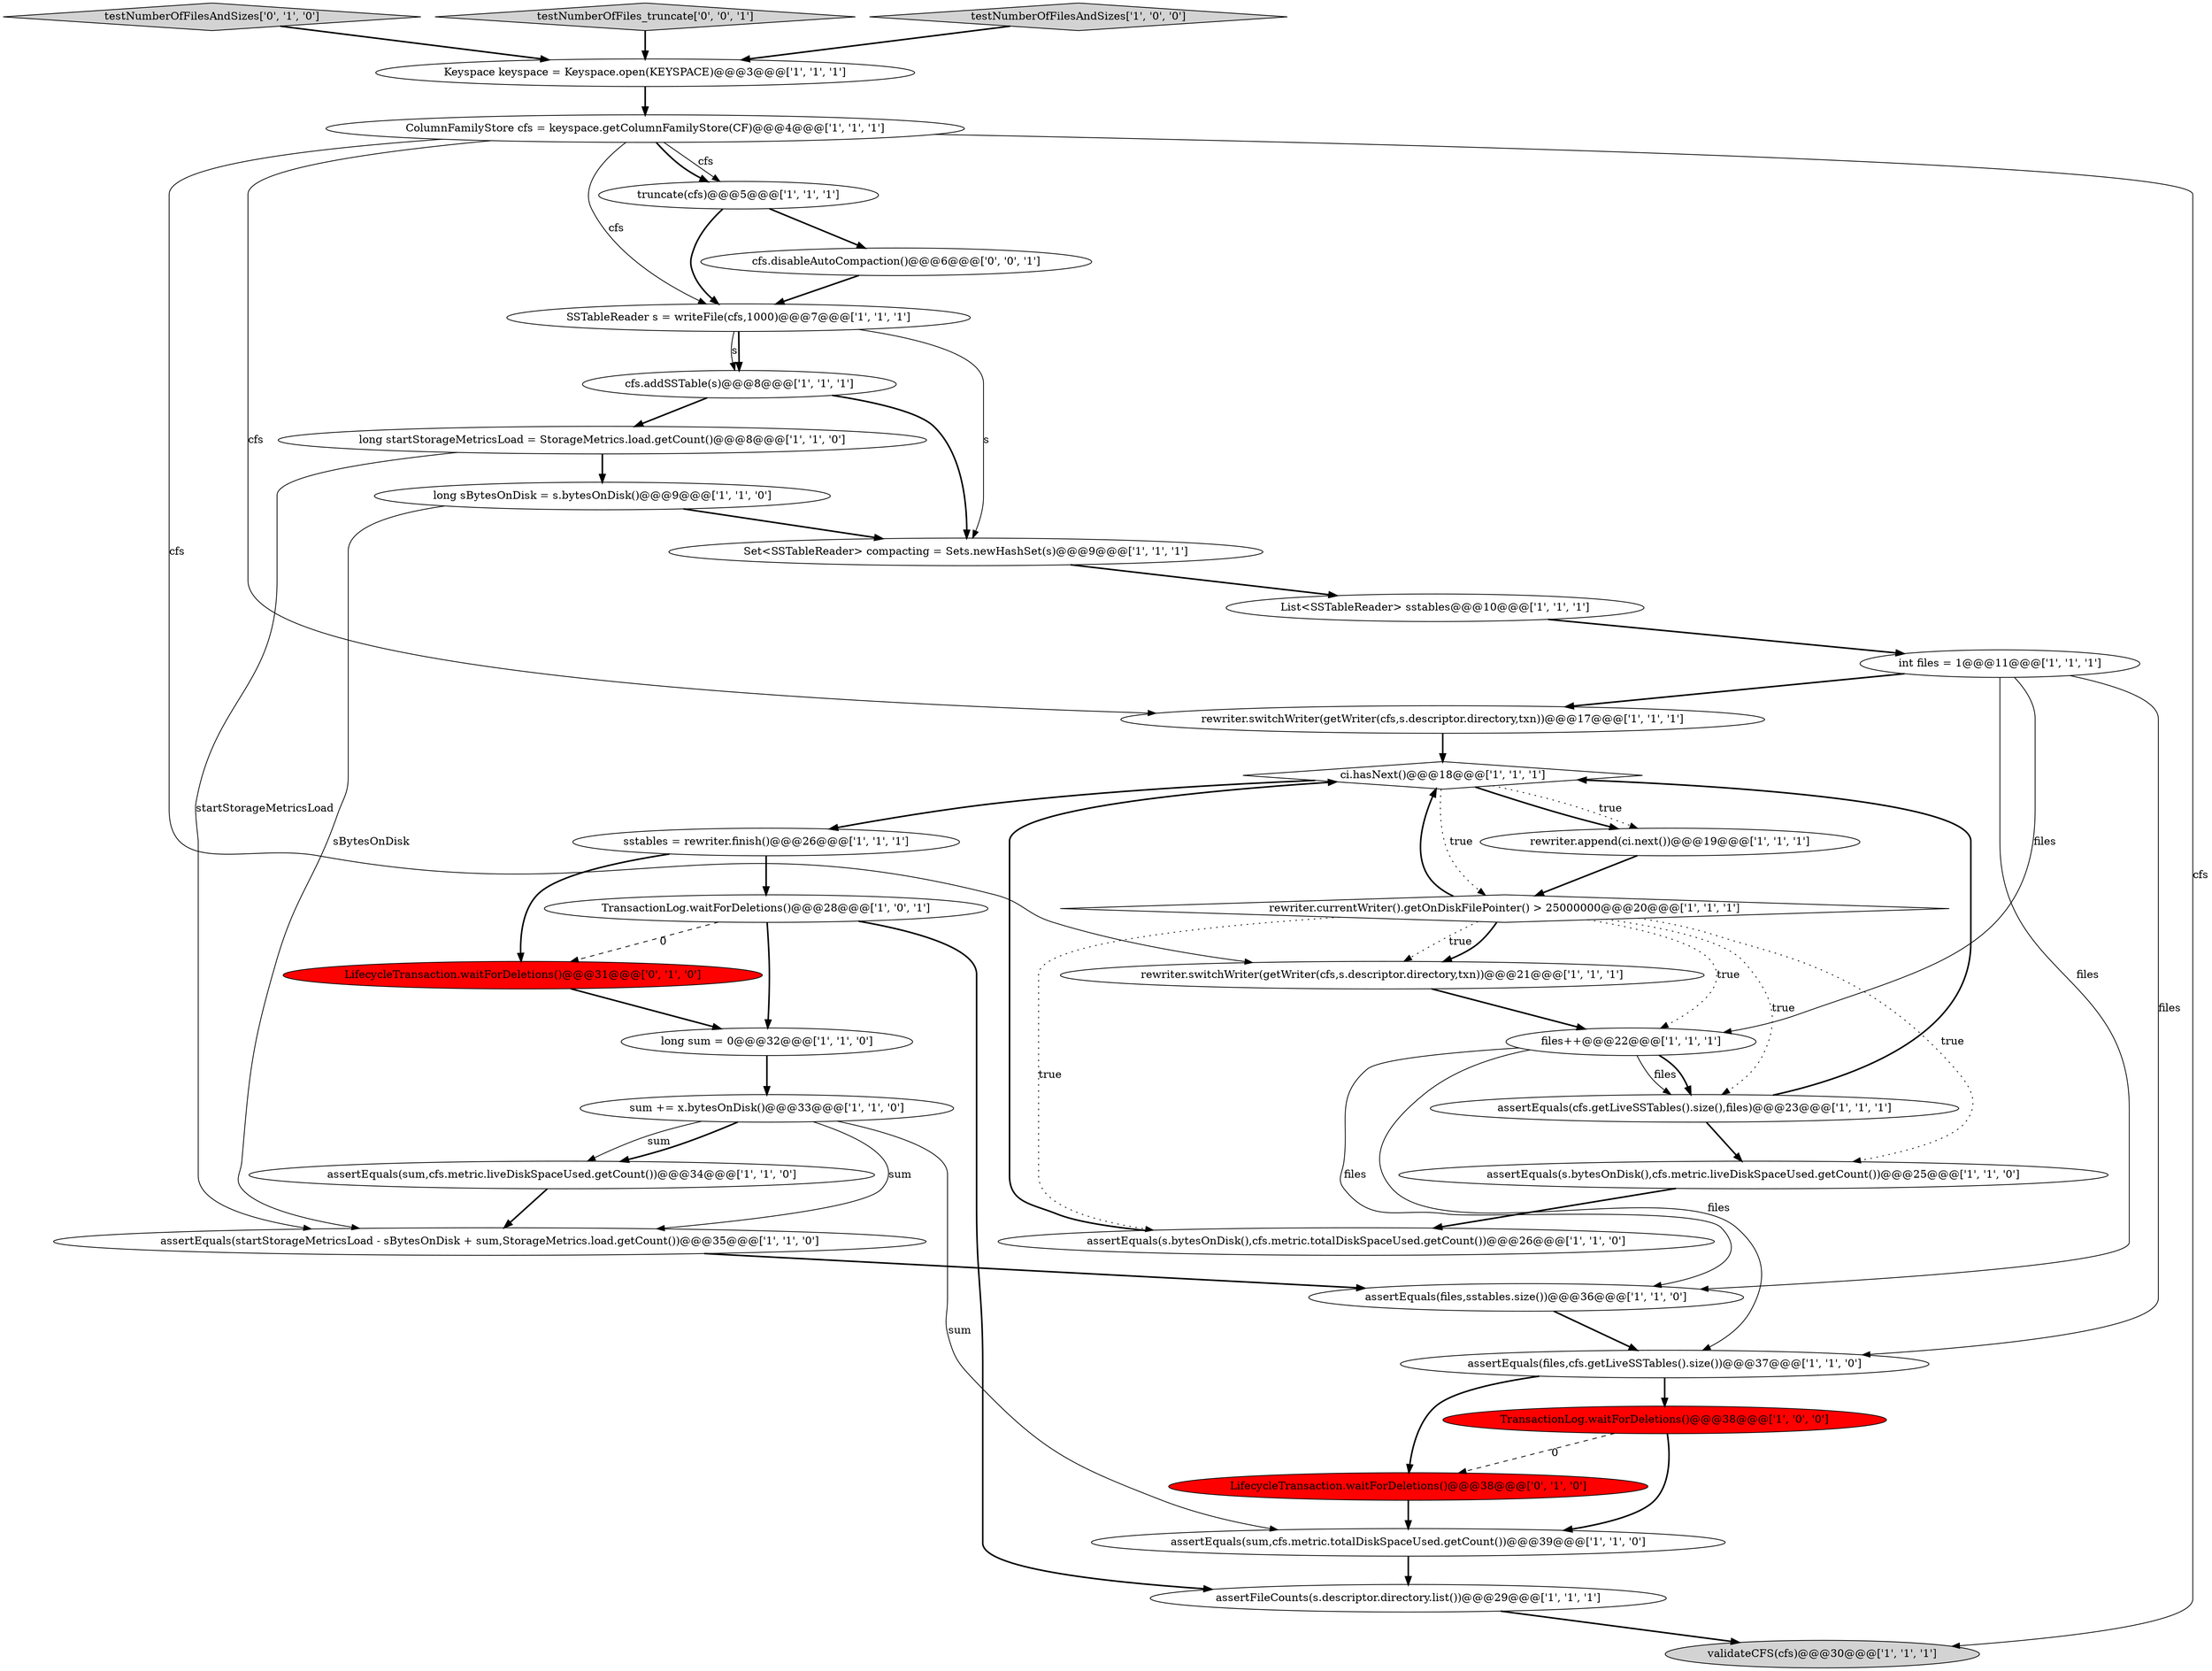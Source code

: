 digraph {
7 [style = filled, label = "cfs.addSSTable(s)@@@8@@@['1', '1', '1']", fillcolor = white, shape = ellipse image = "AAA0AAABBB1BBB"];
18 [style = filled, label = "rewriter.switchWriter(getWriter(cfs,s.descriptor.directory,txn))@@@17@@@['1', '1', '1']", fillcolor = white, shape = ellipse image = "AAA0AAABBB1BBB"];
29 [style = filled, label = "truncate(cfs)@@@5@@@['1', '1', '1']", fillcolor = white, shape = ellipse image = "AAA0AAABBB1BBB"];
0 [style = filled, label = "validateCFS(cfs)@@@30@@@['1', '1', '1']", fillcolor = lightgray, shape = ellipse image = "AAA0AAABBB1BBB"];
25 [style = filled, label = "ci.hasNext()@@@18@@@['1', '1', '1']", fillcolor = white, shape = diamond image = "AAA0AAABBB1BBB"];
30 [style = filled, label = "assertEquals(sum,cfs.metric.liveDiskSpaceUsed.getCount())@@@34@@@['1', '1', '0']", fillcolor = white, shape = ellipse image = "AAA0AAABBB1BBB"];
15 [style = filled, label = "ColumnFamilyStore cfs = keyspace.getColumnFamilyStore(CF)@@@4@@@['1', '1', '1']", fillcolor = white, shape = ellipse image = "AAA0AAABBB1BBB"];
6 [style = filled, label = "sum += x.bytesOnDisk()@@@33@@@['1', '1', '0']", fillcolor = white, shape = ellipse image = "AAA0AAABBB1BBB"];
27 [style = filled, label = "sstables = rewriter.finish()@@@26@@@['1', '1', '1']", fillcolor = white, shape = ellipse image = "AAA0AAABBB1BBB"];
19 [style = filled, label = "assertEquals(s.bytesOnDisk(),cfs.metric.totalDiskSpaceUsed.getCount())@@@26@@@['1', '1', '0']", fillcolor = white, shape = ellipse image = "AAA0AAABBB1BBB"];
34 [style = filled, label = "testNumberOfFilesAndSizes['0', '1', '0']", fillcolor = lightgray, shape = diamond image = "AAA0AAABBB2BBB"];
20 [style = filled, label = "assertEquals(sum,cfs.metric.totalDiskSpaceUsed.getCount())@@@39@@@['1', '1', '0']", fillcolor = white, shape = ellipse image = "AAA0AAABBB1BBB"];
12 [style = filled, label = "rewriter.append(ci.next())@@@19@@@['1', '1', '1']", fillcolor = white, shape = ellipse image = "AAA0AAABBB1BBB"];
35 [style = filled, label = "testNumberOfFiles_truncate['0', '0', '1']", fillcolor = lightgray, shape = diamond image = "AAA0AAABBB3BBB"];
26 [style = filled, label = "long sum = 0@@@32@@@['1', '1', '0']", fillcolor = white, shape = ellipse image = "AAA0AAABBB1BBB"];
22 [style = filled, label = "TransactionLog.waitForDeletions()@@@28@@@['1', '0', '1']", fillcolor = white, shape = ellipse image = "AAA0AAABBB1BBB"];
1 [style = filled, label = "SSTableReader s = writeFile(cfs,1000)@@@7@@@['1', '1', '1']", fillcolor = white, shape = ellipse image = "AAA0AAABBB1BBB"];
9 [style = filled, label = "files++@@@22@@@['1', '1', '1']", fillcolor = white, shape = ellipse image = "AAA0AAABBB1BBB"];
11 [style = filled, label = "int files = 1@@@11@@@['1', '1', '1']", fillcolor = white, shape = ellipse image = "AAA0AAABBB1BBB"];
8 [style = filled, label = "long sBytesOnDisk = s.bytesOnDisk()@@@9@@@['1', '1', '0']", fillcolor = white, shape = ellipse image = "AAA0AAABBB1BBB"];
33 [style = filled, label = "LifecycleTransaction.waitForDeletions()@@@38@@@['0', '1', '0']", fillcolor = red, shape = ellipse image = "AAA1AAABBB2BBB"];
2 [style = filled, label = "long startStorageMetricsLoad = StorageMetrics.load.getCount()@@@8@@@['1', '1', '0']", fillcolor = white, shape = ellipse image = "AAA0AAABBB1BBB"];
16 [style = filled, label = "testNumberOfFilesAndSizes['1', '0', '0']", fillcolor = lightgray, shape = diamond image = "AAA0AAABBB1BBB"];
31 [style = filled, label = "Set<SSTableReader> compacting = Sets.newHashSet(s)@@@9@@@['1', '1', '1']", fillcolor = white, shape = ellipse image = "AAA0AAABBB1BBB"];
24 [style = filled, label = "assertEquals(startStorageMetricsLoad - sBytesOnDisk + sum,StorageMetrics.load.getCount())@@@35@@@['1', '1', '0']", fillcolor = white, shape = ellipse image = "AAA0AAABBB1BBB"];
4 [style = filled, label = "rewriter.switchWriter(getWriter(cfs,s.descriptor.directory,txn))@@@21@@@['1', '1', '1']", fillcolor = white, shape = ellipse image = "AAA0AAABBB1BBB"];
32 [style = filled, label = "LifecycleTransaction.waitForDeletions()@@@31@@@['0', '1', '0']", fillcolor = red, shape = ellipse image = "AAA1AAABBB2BBB"];
36 [style = filled, label = "cfs.disableAutoCompaction()@@@6@@@['0', '0', '1']", fillcolor = white, shape = ellipse image = "AAA0AAABBB3BBB"];
14 [style = filled, label = "assertEquals(s.bytesOnDisk(),cfs.metric.liveDiskSpaceUsed.getCount())@@@25@@@['1', '1', '0']", fillcolor = white, shape = ellipse image = "AAA0AAABBB1BBB"];
17 [style = filled, label = "List<SSTableReader> sstables@@@10@@@['1', '1', '1']", fillcolor = white, shape = ellipse image = "AAA0AAABBB1BBB"];
28 [style = filled, label = "Keyspace keyspace = Keyspace.open(KEYSPACE)@@@3@@@['1', '1', '1']", fillcolor = white, shape = ellipse image = "AAA0AAABBB1BBB"];
5 [style = filled, label = "assertEquals(files,cfs.getLiveSSTables().size())@@@37@@@['1', '1', '0']", fillcolor = white, shape = ellipse image = "AAA0AAABBB1BBB"];
21 [style = filled, label = "TransactionLog.waitForDeletions()@@@38@@@['1', '0', '0']", fillcolor = red, shape = ellipse image = "AAA1AAABBB1BBB"];
10 [style = filled, label = "assertEquals(files,sstables.size())@@@36@@@['1', '1', '0']", fillcolor = white, shape = ellipse image = "AAA0AAABBB1BBB"];
3 [style = filled, label = "rewriter.currentWriter().getOnDiskFilePointer() > 25000000@@@20@@@['1', '1', '1']", fillcolor = white, shape = diamond image = "AAA0AAABBB1BBB"];
23 [style = filled, label = "assertFileCounts(s.descriptor.directory.list())@@@29@@@['1', '1', '1']", fillcolor = white, shape = ellipse image = "AAA0AAABBB1BBB"];
13 [style = filled, label = "assertEquals(cfs.getLiveSSTables().size(),files)@@@23@@@['1', '1', '1']", fillcolor = white, shape = ellipse image = "AAA0AAABBB1BBB"];
24->10 [style = bold, label=""];
29->36 [style = bold, label=""];
4->9 [style = bold, label=""];
22->26 [style = bold, label=""];
13->25 [style = bold, label=""];
30->24 [style = bold, label=""];
15->29 [style = solid, label="cfs"];
8->24 [style = solid, label="sBytesOnDisk"];
27->32 [style = bold, label=""];
6->20 [style = solid, label="sum"];
28->15 [style = bold, label=""];
15->4 [style = solid, label="cfs"];
33->20 [style = bold, label=""];
1->31 [style = solid, label="s"];
8->31 [style = bold, label=""];
5->33 [style = bold, label=""];
11->9 [style = solid, label="files"];
3->25 [style = bold, label=""];
11->10 [style = solid, label="files"];
3->4 [style = dotted, label="true"];
25->12 [style = dotted, label="true"];
14->19 [style = bold, label=""];
22->32 [style = dashed, label="0"];
7->31 [style = bold, label=""];
15->1 [style = solid, label="cfs"];
3->9 [style = dotted, label="true"];
26->6 [style = bold, label=""];
9->13 [style = solid, label="files"];
27->22 [style = bold, label=""];
1->7 [style = bold, label=""];
3->4 [style = bold, label=""];
23->0 [style = bold, label=""];
32->26 [style = bold, label=""];
11->18 [style = bold, label=""];
19->25 [style = bold, label=""];
36->1 [style = bold, label=""];
22->23 [style = bold, label=""];
15->0 [style = solid, label="cfs"];
3->14 [style = dotted, label="true"];
35->28 [style = bold, label=""];
25->27 [style = bold, label=""];
5->21 [style = bold, label=""];
34->28 [style = bold, label=""];
3->19 [style = dotted, label="true"];
21->20 [style = bold, label=""];
10->5 [style = bold, label=""];
20->23 [style = bold, label=""];
16->28 [style = bold, label=""];
25->12 [style = bold, label=""];
21->33 [style = dashed, label="0"];
7->2 [style = bold, label=""];
6->24 [style = solid, label="sum"];
11->5 [style = solid, label="files"];
18->25 [style = bold, label=""];
1->7 [style = solid, label="s"];
3->13 [style = dotted, label="true"];
25->3 [style = dotted, label="true"];
2->24 [style = solid, label="startStorageMetricsLoad"];
9->5 [style = solid, label="files"];
12->3 [style = bold, label=""];
29->1 [style = bold, label=""];
31->17 [style = bold, label=""];
6->30 [style = solid, label="sum"];
13->14 [style = bold, label=""];
9->10 [style = solid, label="files"];
15->29 [style = bold, label=""];
15->18 [style = solid, label="cfs"];
2->8 [style = bold, label=""];
9->13 [style = bold, label=""];
17->11 [style = bold, label=""];
6->30 [style = bold, label=""];
}
